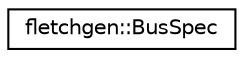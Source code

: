 digraph "Graphical Class Hierarchy"
{
 // LATEX_PDF_SIZE
  edge [fontname="Helvetica",fontsize="10",labelfontname="Helvetica",labelfontsize="10"];
  node [fontname="Helvetica",fontsize="10",shape=record];
  rankdir="LR";
  Node0 [label="fletchgen::BusSpec",height=0.2,width=0.4,color="black", fillcolor="white", style="filled",URL="$structfletchgen_1_1_bus_spec.html",tooltip="Holds bus dimensions and function, without instantiating Cerata nodes."];
}
